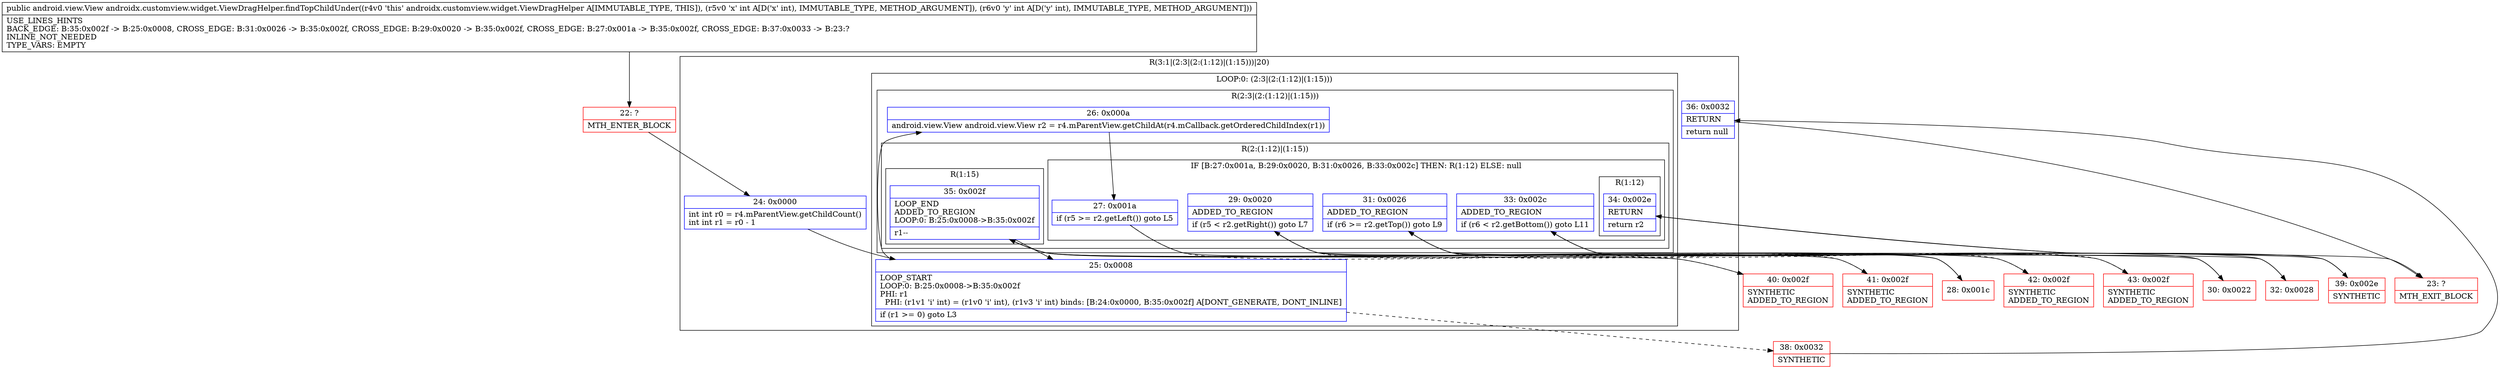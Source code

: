 digraph "CFG forandroidx.customview.widget.ViewDragHelper.findTopChildUnder(II)Landroid\/view\/View;" {
subgraph cluster_Region_1021518792 {
label = "R(3:1|(2:3|(2:(1:12)|(1:15)))|20)";
node [shape=record,color=blue];
Node_24 [shape=record,label="{24\:\ 0x0000|int int r0 = r4.mParentView.getChildCount()\lint int r1 = r0 \- 1\l}"];
subgraph cluster_LoopRegion_1990715119 {
label = "LOOP:0: (2:3|(2:(1:12)|(1:15)))";
node [shape=record,color=blue];
Node_25 [shape=record,label="{25\:\ 0x0008|LOOP_START\lLOOP:0: B:25:0x0008\-\>B:35:0x002f\lPHI: r1 \l  PHI: (r1v1 'i' int) = (r1v0 'i' int), (r1v3 'i' int) binds: [B:24:0x0000, B:35:0x002f] A[DONT_GENERATE, DONT_INLINE]\l|if (r1 \>= 0) goto L3\l}"];
subgraph cluster_Region_585491411 {
label = "R(2:3|(2:(1:12)|(1:15)))";
node [shape=record,color=blue];
Node_26 [shape=record,label="{26\:\ 0x000a|android.view.View android.view.View r2 = r4.mParentView.getChildAt(r4.mCallback.getOrderedChildIndex(r1))\l}"];
subgraph cluster_Region_2096665841 {
label = "R(2:(1:12)|(1:15))";
node [shape=record,color=blue];
subgraph cluster_IfRegion_129853732 {
label = "IF [B:27:0x001a, B:29:0x0020, B:31:0x0026, B:33:0x002c] THEN: R(1:12) ELSE: null";
node [shape=record,color=blue];
Node_27 [shape=record,label="{27\:\ 0x001a|if (r5 \>= r2.getLeft()) goto L5\l}"];
Node_29 [shape=record,label="{29\:\ 0x0020|ADDED_TO_REGION\l|if (r5 \< r2.getRight()) goto L7\l}"];
Node_31 [shape=record,label="{31\:\ 0x0026|ADDED_TO_REGION\l|if (r6 \>= r2.getTop()) goto L9\l}"];
Node_33 [shape=record,label="{33\:\ 0x002c|ADDED_TO_REGION\l|if (r6 \< r2.getBottom()) goto L11\l}"];
subgraph cluster_Region_1315202978 {
label = "R(1:12)";
node [shape=record,color=blue];
Node_34 [shape=record,label="{34\:\ 0x002e|RETURN\l|return r2\l}"];
}
}
subgraph cluster_Region_648474067 {
label = "R(1:15)";
node [shape=record,color=blue];
Node_35 [shape=record,label="{35\:\ 0x002f|LOOP_END\lADDED_TO_REGION\lLOOP:0: B:25:0x0008\-\>B:35:0x002f\l|r1\-\-\l}"];
}
}
}
}
Node_36 [shape=record,label="{36\:\ 0x0032|RETURN\l|return null\l}"];
}
Node_22 [shape=record,color=red,label="{22\:\ ?|MTH_ENTER_BLOCK\l}"];
Node_28 [shape=record,color=red,label="{28\:\ 0x001c}"];
Node_30 [shape=record,color=red,label="{30\:\ 0x0022}"];
Node_32 [shape=record,color=red,label="{32\:\ 0x0028}"];
Node_39 [shape=record,color=red,label="{39\:\ 0x002e|SYNTHETIC\l}"];
Node_23 [shape=record,color=red,label="{23\:\ ?|MTH_EXIT_BLOCK\l}"];
Node_43 [shape=record,color=red,label="{43\:\ 0x002f|SYNTHETIC\lADDED_TO_REGION\l}"];
Node_42 [shape=record,color=red,label="{42\:\ 0x002f|SYNTHETIC\lADDED_TO_REGION\l}"];
Node_41 [shape=record,color=red,label="{41\:\ 0x002f|SYNTHETIC\lADDED_TO_REGION\l}"];
Node_40 [shape=record,color=red,label="{40\:\ 0x002f|SYNTHETIC\lADDED_TO_REGION\l}"];
Node_38 [shape=record,color=red,label="{38\:\ 0x0032|SYNTHETIC\l}"];
MethodNode[shape=record,label="{public android.view.View androidx.customview.widget.ViewDragHelper.findTopChildUnder((r4v0 'this' androidx.customview.widget.ViewDragHelper A[IMMUTABLE_TYPE, THIS]), (r5v0 'x' int A[D('x' int), IMMUTABLE_TYPE, METHOD_ARGUMENT]), (r6v0 'y' int A[D('y' int), IMMUTABLE_TYPE, METHOD_ARGUMENT]))  | USE_LINES_HINTS\lBACK_EDGE: B:35:0x002f \-\> B:25:0x0008, CROSS_EDGE: B:31:0x0026 \-\> B:35:0x002f, CROSS_EDGE: B:29:0x0020 \-\> B:35:0x002f, CROSS_EDGE: B:27:0x001a \-\> B:35:0x002f, CROSS_EDGE: B:37:0x0033 \-\> B:23:?\lINLINE_NOT_NEEDED\lTYPE_VARS: EMPTY\l}"];
MethodNode -> Node_22;Node_24 -> Node_25;
Node_25 -> Node_26;
Node_25 -> Node_38[style=dashed];
Node_26 -> Node_27;
Node_27 -> Node_28;
Node_27 -> Node_40[style=dashed];
Node_29 -> Node_30;
Node_29 -> Node_41[style=dashed];
Node_31 -> Node_32;
Node_31 -> Node_42[style=dashed];
Node_33 -> Node_39;
Node_33 -> Node_43[style=dashed];
Node_34 -> Node_23;
Node_35 -> Node_25;
Node_36 -> Node_23;
Node_22 -> Node_24;
Node_28 -> Node_29;
Node_30 -> Node_31;
Node_32 -> Node_33;
Node_39 -> Node_34;
Node_43 -> Node_35;
Node_42 -> Node_35;
Node_41 -> Node_35;
Node_40 -> Node_35;
Node_38 -> Node_36;
}

